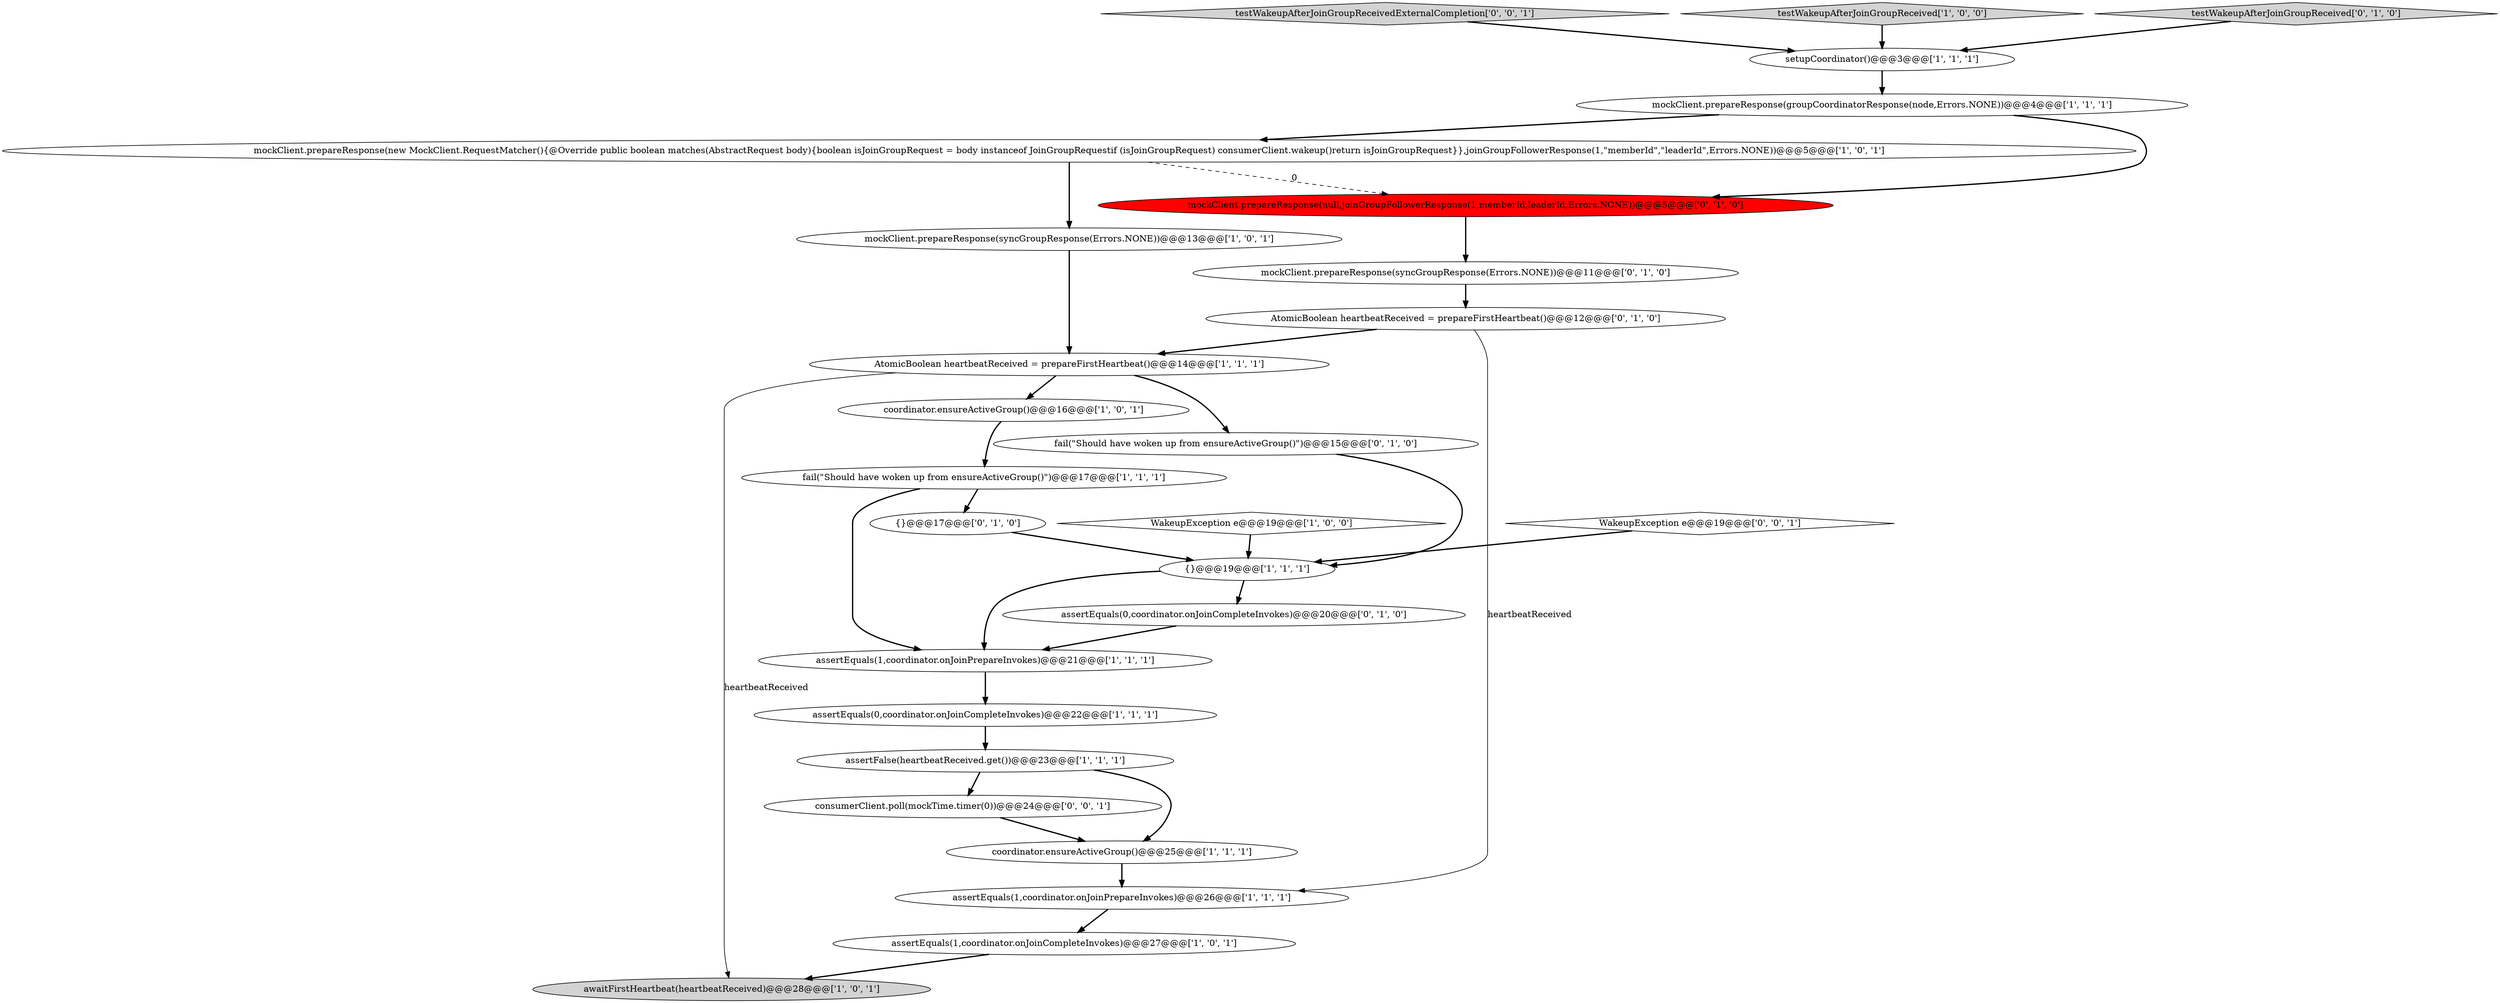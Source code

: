 digraph {
14 [style = filled, label = "mockClient.prepareResponse(groupCoordinatorResponse(node,Errors.NONE))@@@4@@@['1', '1', '1']", fillcolor = white, shape = ellipse image = "AAA0AAABBB1BBB"];
16 [style = filled, label = "coordinator.ensureActiveGroup()@@@25@@@['1', '1', '1']", fillcolor = white, shape = ellipse image = "AAA0AAABBB1BBB"];
26 [style = filled, label = "testWakeupAfterJoinGroupReceivedExternalCompletion['0', '0', '1']", fillcolor = lightgray, shape = diamond image = "AAA0AAABBB3BBB"];
5 [style = filled, label = "AtomicBoolean heartbeatReceived = prepareFirstHeartbeat()@@@14@@@['1', '1', '1']", fillcolor = white, shape = ellipse image = "AAA0AAABBB1BBB"];
21 [style = filled, label = "fail(\"Should have woken up from ensureActiveGroup()\")@@@15@@@['0', '1', '0']", fillcolor = white, shape = ellipse image = "AAA0AAABBB2BBB"];
25 [style = filled, label = "WakeupException e@@@19@@@['0', '0', '1']", fillcolor = white, shape = diamond image = "AAA0AAABBB3BBB"];
1 [style = filled, label = "fail(\"Should have woken up from ensureActiveGroup()\")@@@17@@@['1', '1', '1']", fillcolor = white, shape = ellipse image = "AAA0AAABBB1BBB"];
13 [style = filled, label = "assertEquals(0,coordinator.onJoinCompleteInvokes)@@@22@@@['1', '1', '1']", fillcolor = white, shape = ellipse image = "AAA0AAABBB1BBB"];
8 [style = filled, label = "setupCoordinator()@@@3@@@['1', '1', '1']", fillcolor = white, shape = ellipse image = "AAA0AAABBB1BBB"];
9 [style = filled, label = "mockClient.prepareResponse(syncGroupResponse(Errors.NONE))@@@13@@@['1', '0', '1']", fillcolor = white, shape = ellipse image = "AAA0AAABBB1BBB"];
23 [style = filled, label = "assertEquals(0,coordinator.onJoinCompleteInvokes)@@@20@@@['0', '1', '0']", fillcolor = white, shape = ellipse image = "AAA0AAABBB2BBB"];
24 [style = filled, label = "consumerClient.poll(mockTime.timer(0))@@@24@@@['0', '0', '1']", fillcolor = white, shape = ellipse image = "AAA0AAABBB3BBB"];
10 [style = filled, label = "assertEquals(1,coordinator.onJoinPrepareInvokes)@@@21@@@['1', '1', '1']", fillcolor = white, shape = ellipse image = "AAA0AAABBB1BBB"];
7 [style = filled, label = "testWakeupAfterJoinGroupReceived['1', '0', '0']", fillcolor = lightgray, shape = diamond image = "AAA0AAABBB1BBB"];
3 [style = filled, label = "WakeupException e@@@19@@@['1', '0', '0']", fillcolor = white, shape = diamond image = "AAA0AAABBB1BBB"];
0 [style = filled, label = "assertFalse(heartbeatReceived.get())@@@23@@@['1', '1', '1']", fillcolor = white, shape = ellipse image = "AAA0AAABBB1BBB"];
22 [style = filled, label = "mockClient.prepareResponse(syncGroupResponse(Errors.NONE))@@@11@@@['0', '1', '0']", fillcolor = white, shape = ellipse image = "AAA0AAABBB2BBB"];
11 [style = filled, label = "mockClient.prepareResponse(new MockClient.RequestMatcher(){@Override public boolean matches(AbstractRequest body){boolean isJoinGroupRequest = body instanceof JoinGroupRequestif (isJoinGroupRequest) consumerClient.wakeup()return isJoinGroupRequest}},joinGroupFollowerResponse(1,\"memberId\",\"leaderId\",Errors.NONE))@@@5@@@['1', '0', '1']", fillcolor = white, shape = ellipse image = "AAA0AAABBB1BBB"];
6 [style = filled, label = "assertEquals(1,coordinator.onJoinCompleteInvokes)@@@27@@@['1', '0', '1']", fillcolor = white, shape = ellipse image = "AAA0AAABBB1BBB"];
17 [style = filled, label = "testWakeupAfterJoinGroupReceived['0', '1', '0']", fillcolor = lightgray, shape = diamond image = "AAA0AAABBB2BBB"];
15 [style = filled, label = "{}@@@19@@@['1', '1', '1']", fillcolor = white, shape = ellipse image = "AAA0AAABBB1BBB"];
2 [style = filled, label = "assertEquals(1,coordinator.onJoinPrepareInvokes)@@@26@@@['1', '1', '1']", fillcolor = white, shape = ellipse image = "AAA0AAABBB1BBB"];
20 [style = filled, label = "{}@@@17@@@['0', '1', '0']", fillcolor = white, shape = ellipse image = "AAA0AAABBB2BBB"];
4 [style = filled, label = "awaitFirstHeartbeat(heartbeatReceived)@@@28@@@['1', '0', '1']", fillcolor = lightgray, shape = ellipse image = "AAA0AAABBB1BBB"];
19 [style = filled, label = "mockClient.prepareResponse(null,joinGroupFollowerResponse(1,memberId,leaderId,Errors.NONE))@@@5@@@['0', '1', '0']", fillcolor = red, shape = ellipse image = "AAA1AAABBB2BBB"];
12 [style = filled, label = "coordinator.ensureActiveGroup()@@@16@@@['1', '0', '1']", fillcolor = white, shape = ellipse image = "AAA0AAABBB1BBB"];
18 [style = filled, label = "AtomicBoolean heartbeatReceived = prepareFirstHeartbeat()@@@12@@@['0', '1', '0']", fillcolor = white, shape = ellipse image = "AAA0AAABBB2BBB"];
17->8 [style = bold, label=""];
15->23 [style = bold, label=""];
0->16 [style = bold, label=""];
15->10 [style = bold, label=""];
2->6 [style = bold, label=""];
21->15 [style = bold, label=""];
8->14 [style = bold, label=""];
1->20 [style = bold, label=""];
18->2 [style = solid, label="heartbeatReceived"];
14->19 [style = bold, label=""];
26->8 [style = bold, label=""];
3->15 [style = bold, label=""];
5->4 [style = solid, label="heartbeatReceived"];
16->2 [style = bold, label=""];
11->9 [style = bold, label=""];
12->1 [style = bold, label=""];
7->8 [style = bold, label=""];
5->21 [style = bold, label=""];
24->16 [style = bold, label=""];
6->4 [style = bold, label=""];
22->18 [style = bold, label=""];
10->13 [style = bold, label=""];
5->12 [style = bold, label=""];
11->19 [style = dashed, label="0"];
18->5 [style = bold, label=""];
0->24 [style = bold, label=""];
23->10 [style = bold, label=""];
9->5 [style = bold, label=""];
25->15 [style = bold, label=""];
1->10 [style = bold, label=""];
20->15 [style = bold, label=""];
14->11 [style = bold, label=""];
19->22 [style = bold, label=""];
13->0 [style = bold, label=""];
}
